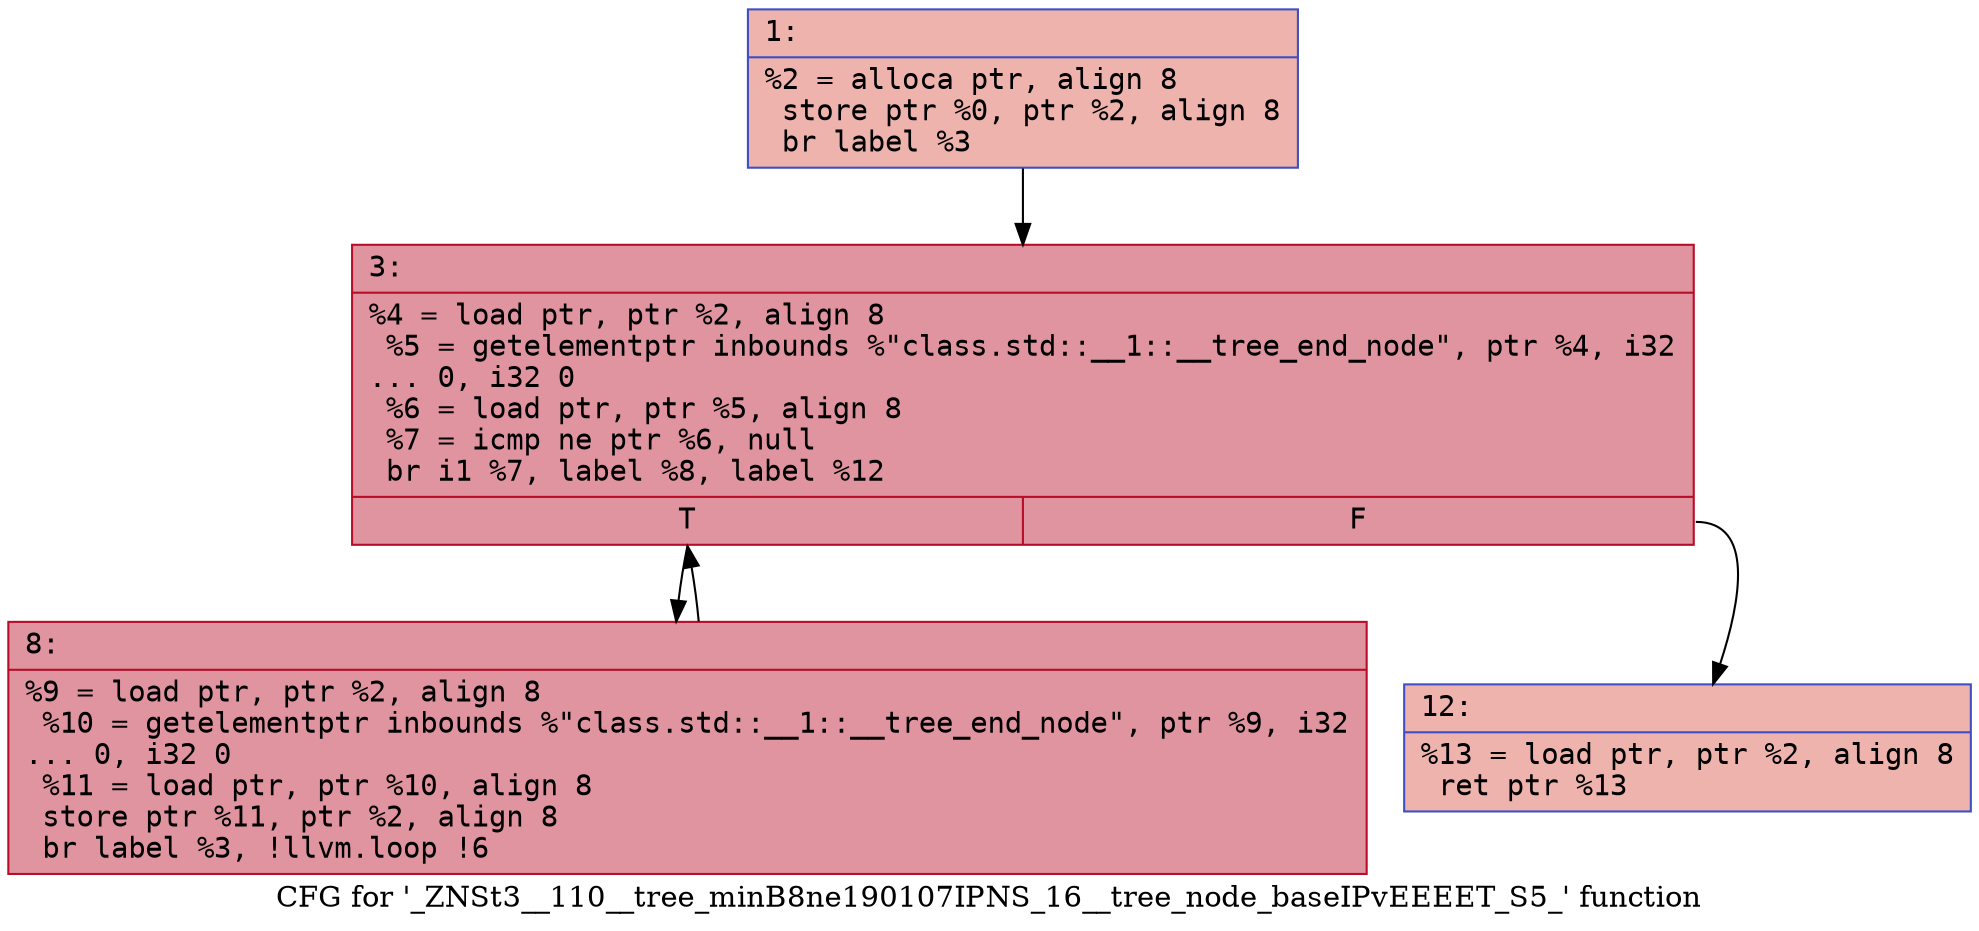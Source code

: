 digraph "CFG for '_ZNSt3__110__tree_minB8ne190107IPNS_16__tree_node_baseIPvEEEET_S5_' function" {
	label="CFG for '_ZNSt3__110__tree_minB8ne190107IPNS_16__tree_node_baseIPvEEEET_S5_' function";

	Node0x6000013839d0 [shape=record,color="#3d50c3ff", style=filled, fillcolor="#d6524470" fontname="Courier",label="{1:\l|  %2 = alloca ptr, align 8\l  store ptr %0, ptr %2, align 8\l  br label %3\l}"];
	Node0x6000013839d0 -> Node0x600001383d40[tooltip="1 -> 3\nProbability 100.00%" ];
	Node0x600001383d40 [shape=record,color="#b70d28ff", style=filled, fillcolor="#b70d2870" fontname="Courier",label="{3:\l|  %4 = load ptr, ptr %2, align 8\l  %5 = getelementptr inbounds %\"class.std::__1::__tree_end_node\", ptr %4, i32\l... 0, i32 0\l  %6 = load ptr, ptr %5, align 8\l  %7 = icmp ne ptr %6, null\l  br i1 %7, label %8, label %12\l|{<s0>T|<s1>F}}"];
	Node0x600001383d40:s0 -> Node0x600001383d90[tooltip="3 -> 8\nProbability 96.88%" ];
	Node0x600001383d40:s1 -> Node0x600001383de0[tooltip="3 -> 12\nProbability 3.12%" ];
	Node0x600001383d90 [shape=record,color="#b70d28ff", style=filled, fillcolor="#b70d2870" fontname="Courier",label="{8:\l|  %9 = load ptr, ptr %2, align 8\l  %10 = getelementptr inbounds %\"class.std::__1::__tree_end_node\", ptr %9, i32\l... 0, i32 0\l  %11 = load ptr, ptr %10, align 8\l  store ptr %11, ptr %2, align 8\l  br label %3, !llvm.loop !6\l}"];
	Node0x600001383d90 -> Node0x600001383d40[tooltip="8 -> 3\nProbability 100.00%" ];
	Node0x600001383de0 [shape=record,color="#3d50c3ff", style=filled, fillcolor="#d6524470" fontname="Courier",label="{12:\l|  %13 = load ptr, ptr %2, align 8\l  ret ptr %13\l}"];
}
